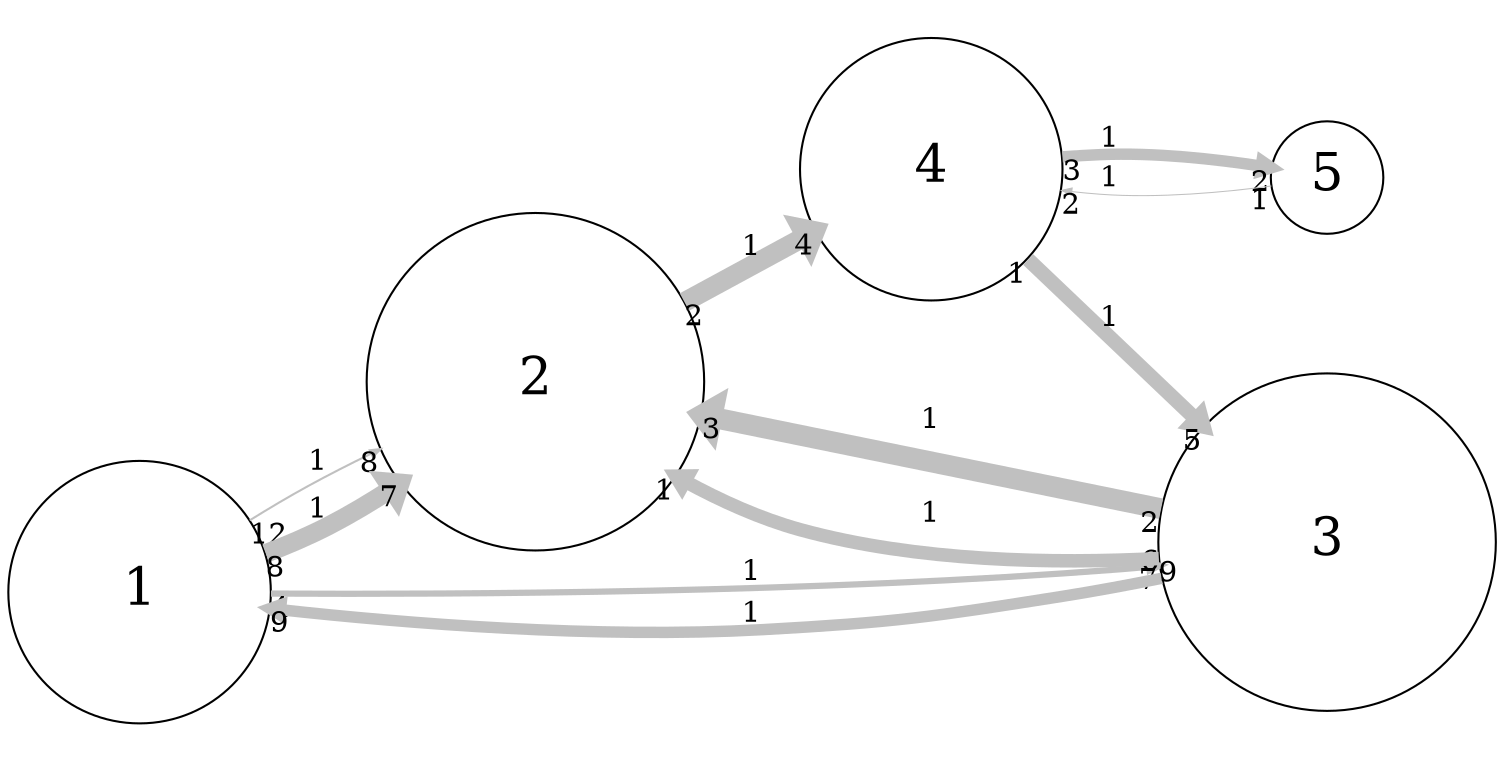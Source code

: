 digraph "" {
	graph [bb="0,0,704.25,352",
		overlap=false,
		rankdir=LR,
		ratio=0.5,
		scale=1,
		splines=spline
	];
	node [fontsize=25,
		label="\N",
		shape=circle
	];
	edge [arrowsize=0.5,
		splines=true
	];
	0	[height=1.75,
		label=1,
		pos="63.25,72.186",
		width=1.75];
	1	[height=2.25,
		label=2,
		pos="249.25,179.19",
		width=2.25];
	0 -> 1	[key=0,
		capacity=1,
		color=grey,
		from_pd=11,
		head_lp="170.56,156.44",
		headlabel=8,
		label=1,
		lp="147.25,144.44",
		penwidth=1.0,
		pos="e,173.93,148.19 112.76,111.41 122.77,118.73 133.45,126.01 143.88,132.19 151.59,136.75 159.82,141.17 168.15,145.34",
		pt=19,
		tail_lp="106.01,119.66",
		taillabel=12,
		to_pd=7];
	0 -> 1	[key=1,
		capacity=1,
		color=grey,
		from_pd=7,
		head_lp="179.73,123.57",
		headlabel=7,
		label=1,
		lp="147.25,120.44",
		penwidth=9.0,
		pos="e,183.1,131.82 121.65,96.713 131.47,101.39 141.45,106.47 150.62,111.69 158.01,115.89 165.56,120.49 173.01,125.25",
		pt=3,
		tail_lp="125.02,88.463",
		taillabel=8,
		to_pd=6];
	2	[height=2.25,
		label=3,
		pos="623.25,106.19",
		width=2.25];
	0 -> 2	[key=0,
		capacity=1,
		color=grey,
		from_pd=3,
		head_lp="539.29,86.758",
		headlabel=7,
		label=1,
		lp="352.25,90.436",
		penwidth=3.0,
		pos="e,542.66,95.008 126.54,73.313 215.14,75.306 382.57,80.512 524.62,93.186 527.47,93.44 530.36,93.716 533.28,94.01",
		pt=15,
		tail_lp="129.92,65.063",
		taillabel=4,
		to_pd=6];
	3	[height=1.75,
		label=4,
		pos="436.25,280.19",
		width=1.75];
	1 -> 3	[key=0,
		capacity=1,
		color=grey,
		from_pd=1,
		head_lp="383.75,258.48",
		headlabel=4,
		label=1,
		lp="352.25,243.44",
		penwidth=9.5,
		pos="e,380.38,250.23 320.98,217.8 336.98,226.53 353.89,235.77 369.67,244.38",
		pt=2,
		tail_lp="317.61,209.55",
		taillabel=2,
		to_pd=3];
	2 -> 0	[key=0,
		capacity=1,
		color=grey,
		from_pd=5,
		head_lp="129.62,74.735",
		headlabel=9,
		label=1,
		lp="352.25,70.436",
		penwidth=5.5,
		pos="e,126.25,66.485 544.06,87.856 529.23,84.711 513.8,81.663 499.25,79.186 435.86,68.391 419.81,65.582 355.62,61.686 281.34,57.177 196.27,\
61.31 137.31,65.646",
		pt=10,
		tail_lp="540.68,96.106",
		taillabel=6,
		to_pd=8];
	2 -> 1	[key=0,
		capacity=1,
		color=grey,
		from_pd=1,
		head_lp="332.52,155.45",
		headlabel=3,
		label=1,
		lp="436.25,163.44",
		penwidth=10.0,
		pos="e,329.14,163.7 543.47,121.64 484.32,133.25 403.19,149.17 341.26,161.33",
		pt=1,
		tail_lp="540.1,129.89",
		taillabel=2,
		to_pd=2];
	2 -> 1	[key=1,
		capacity=1,
		color=grey,
		from_pd=8,
		head_lp="313.6,142.56",
		headlabel=1,
		label=1,
		lp="436.25,119.44",
		penwidth=6.5,
		pos="e,316.98,134.31 542.37,97.883 492.84,95.11 428.36,95.843 373.25,110.69 357.62,114.9 341.85,121.51 327.05,129",
		pt=8,
		tail_lp="539,106.13",
		taillabel=9,
		to_pd=0];
	3 -> 2	[key=0,
		capacity=1,
		color=grey,
		from_pd=0,
		head_lp="566.85,169.72",
		headlabel=5,
		label=1,
		lp="521.25,211.44",
		penwidth=7.0,
		pos="e,563.47,161.47 482.51,237.62 504.32,217.1 530.93,192.07 555.06,169.38",
		pt=7,
		tail_lp="479.13,245.87",
		taillabel=1,
		to_pd=4];
	4	[height=0.75,
		label=5,
		pos="623.25,265.19",
		width=0.75];
	3 -> 4	[key=0,
		capacity=1,
		color=grey,
		from_pd=2,
		head_lp="592.87,261.61",
		headlabel=2,
		label=1,
		lp="521.25,287.44",
		penwidth=5.5,
		pos="e,596.25,269.86 499.35,280.48 507.85,280.22 516.46,279.82 524.62,279.19 544.75,277.63 567.03,274.54 585.23,271.66",
		pt=10,
		tail_lp="502.72,272.23",
		taillabel=3,
		to_pd=1];
	4 -> 3	[key=0,
		capacity=1,
		color=grey,
		from_pd=0,
		head_lp="500.15,254.21",
		headlabel=2,
		label=1,
		lp="521.25,266.44",
		penwidth=0.5,
		pos="e,496.78,262.46 596.42,260.83 575.24,257.91 544.52,255.19 517.88,258.69 512.7,259.36 507.39,260.28 502.08,261.34",
		pt=20,
		tail_lp="593.04,252.58",
		taillabel=1,
		to_pd=1];
}
